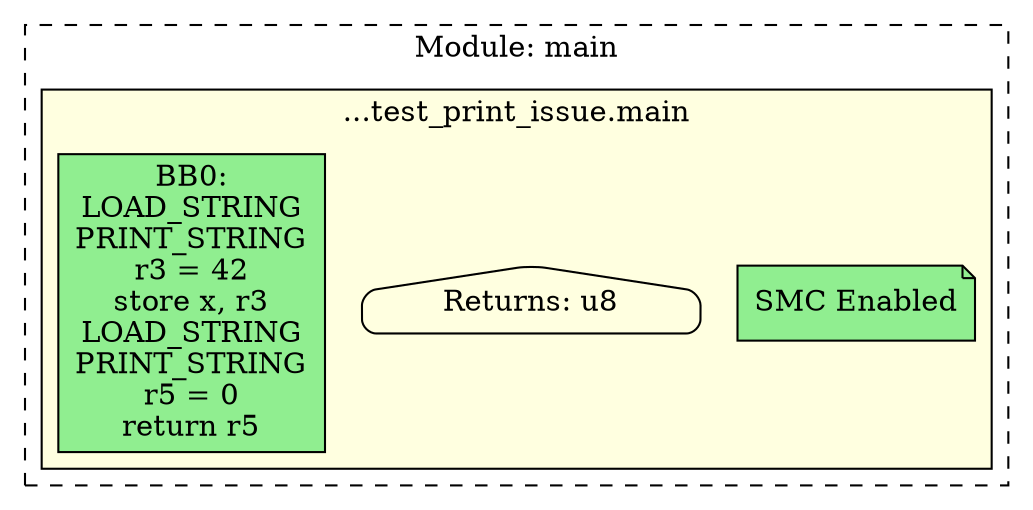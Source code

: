 digraph MinZ_MIR {
  rankdir=TB;
  node [shape=box, style=rounded];

  // Module: main
  subgraph cluster_module {
    label="Module: main";
    style=dashed;

    // Function: ...test_print_issue.main
    subgraph cluster_func_0 {
      label="...test_print_issue.main";
      style=filled;
      fillcolor=lightyellow;
      "func_0_meta" [label="SMC Enabled", shape=note, style=filled, fillcolor=lightgreen];
      "func_0_return" [label="Returns: u8", shape=house];
      "func_0_bb0" [label="BB0:\nLOAD_STRING\nPRINT_STRING\nr3 = 42\nstore x, r3\nLOAD_STRING\nPRINT_STRING\nr5 = 0\nreturn r5\n", style=filled, fillcolor=lightgreen];
    }

  }
}
